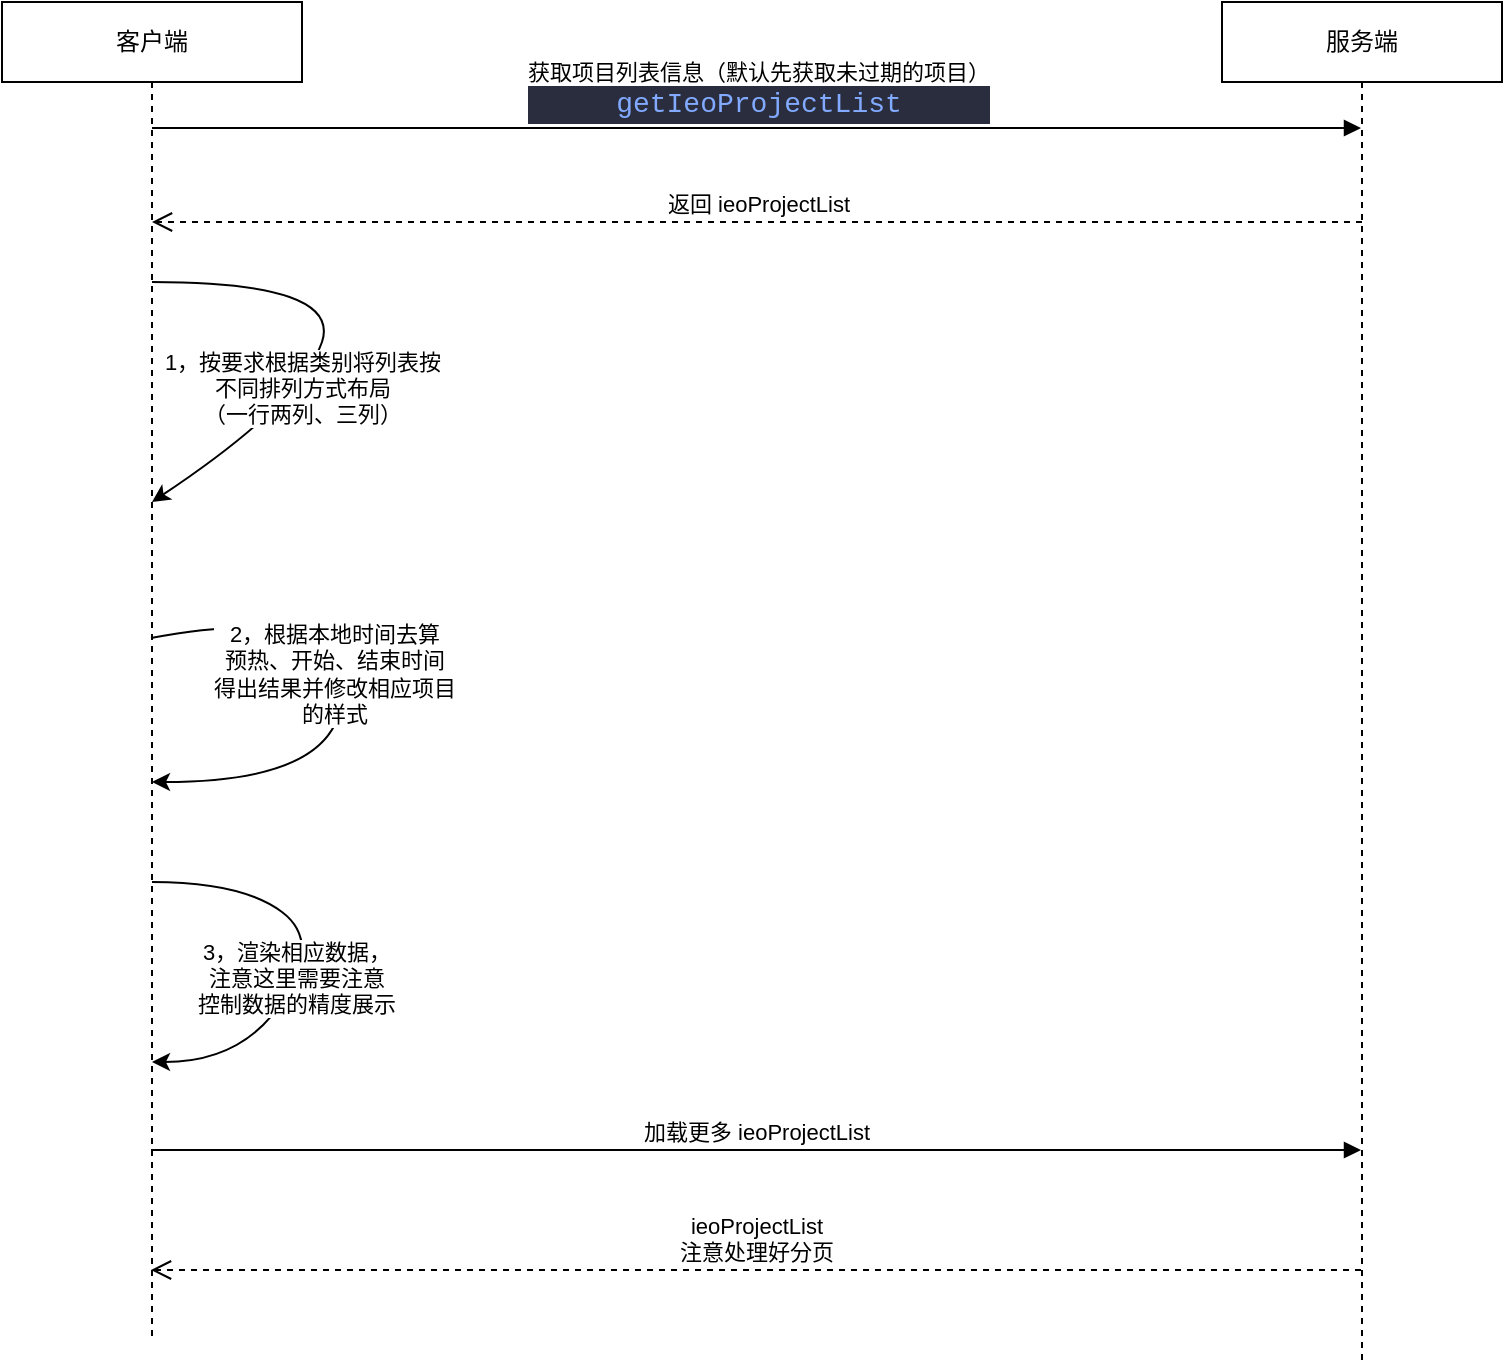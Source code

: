 <mxfile>
    <diagram id="x3dIp-WBaOKdCzWE7eGN" name="首页">
        <mxGraphModel dx="1105" dy="582" grid="1" gridSize="10" guides="1" tooltips="1" connect="1" arrows="1" fold="1" page="1" pageScale="1" pageWidth="1000" pageHeight="1000" math="0" shadow="0">
            <root>
                <mxCell id="9qg0BQNLhJDkC5Bfl_Td-0"/>
                <mxCell id="9qg0BQNLhJDkC5Bfl_Td-1" parent="9qg0BQNLhJDkC5Bfl_Td-0"/>
                <mxCell id="9qg0BQNLhJDkC5Bfl_Td-4" value="客户端" style="shape=umlLifeline;perimeter=lifelinePerimeter;whiteSpace=wrap;html=1;container=1;collapsible=0;recursiveResize=0;outlineConnect=0;" parent="9qg0BQNLhJDkC5Bfl_Td-1" vertex="1">
                    <mxGeometry x="40" y="40" width="150" height="670" as="geometry"/>
                </mxCell>
                <mxCell id="9qg0BQNLhJDkC5Bfl_Td-5" value="服务端" style="shape=umlLifeline;perimeter=lifelinePerimeter;whiteSpace=wrap;html=1;container=1;collapsible=0;recursiveResize=0;outlineConnect=0;" parent="9qg0BQNLhJDkC5Bfl_Td-1" vertex="1">
                    <mxGeometry x="650" y="40" width="140" height="680" as="geometry"/>
                </mxCell>
                <mxCell id="HYHatkNMr7k8Sd-X-3Vb-0" value="返回 ieoProjectList&lt;br&gt;" style="html=1;verticalAlign=bottom;endArrow=open;dashed=1;endSize=8;" parent="9qg0BQNLhJDkC5Bfl_Td-5" target="9qg0BQNLhJDkC5Bfl_Td-4" edge="1">
                    <mxGeometry relative="1" as="geometry">
                        <mxPoint x="70" y="110" as="sourcePoint"/>
                        <mxPoint x="-10" y="110" as="targetPoint"/>
                    </mxGeometry>
                </mxCell>
                <mxCell id="9qg0BQNLhJDkC5Bfl_Td-7" value="获取项目列表信息（默认先获取未过期的项目）&lt;br&gt;&lt;div style=&quot;color: rgb(191 , 199 , 213) ; background-color: rgb(41 , 45 , 62) ; font-family: &amp;#34;consolas&amp;#34; , &amp;#34;courier new&amp;#34; , monospace ; font-size: 14px ; line-height: 19px&quot;&gt;&lt;span style=&quot;color: rgb(130 , 170 , 255)&quot;&gt;getIeoProjectList&lt;/span&gt;&lt;br&gt;&lt;/div&gt;" style="html=1;verticalAlign=bottom;endArrow=block;" parent="9qg0BQNLhJDkC5Bfl_Td-1" source="9qg0BQNLhJDkC5Bfl_Td-4" target="9qg0BQNLhJDkC5Bfl_Td-5" edge="1">
                    <mxGeometry width="80" relative="1" as="geometry">
                        <mxPoint x="110" y="103" as="sourcePoint"/>
                        <mxPoint x="689.5" y="103" as="targetPoint"/>
                        <Array as="points">
                            <mxPoint x="450" y="103"/>
                        </Array>
                    </mxGeometry>
                </mxCell>
                <mxCell id="HYHatkNMr7k8Sd-X-3Vb-6" value="" style="curved=1;endArrow=classic;html=1;" parent="9qg0BQNLhJDkC5Bfl_Td-1" source="9qg0BQNLhJDkC5Bfl_Td-4" target="9qg0BQNLhJDkC5Bfl_Td-4" edge="1">
                    <mxGeometry width="50" height="50" relative="1" as="geometry">
                        <mxPoint x="120" y="270" as="sourcePoint"/>
                        <mxPoint x="170" y="220" as="targetPoint"/>
                        <Array as="points">
                            <mxPoint x="210" y="180"/>
                            <mxPoint x="190" y="240"/>
                            <mxPoint x="115" y="290"/>
                        </Array>
                    </mxGeometry>
                </mxCell>
                <mxCell id="HYHatkNMr7k8Sd-X-3Vb-7" value="1，按要求根据类别将列表按&lt;br&gt;不同排列方式布局&lt;br&gt;（一行两列、三列）" style="edgeLabel;html=1;align=center;verticalAlign=middle;resizable=0;points=[];" parent="HYHatkNMr7k8Sd-X-3Vb-6" vertex="1" connectable="0">
                    <mxGeometry x="0.218" y="-2" relative="1" as="geometry">
                        <mxPoint as="offset"/>
                    </mxGeometry>
                </mxCell>
                <mxCell id="HYHatkNMr7k8Sd-X-3Vb-8" value="" style="curved=1;endArrow=classic;html=1;" parent="9qg0BQNLhJDkC5Bfl_Td-1" target="9qg0BQNLhJDkC5Bfl_Td-4" edge="1">
                    <mxGeometry width="50" height="50" relative="1" as="geometry">
                        <mxPoint x="114.5" y="358" as="sourcePoint"/>
                        <mxPoint x="114.5" y="418" as="targetPoint"/>
                        <Array as="points">
                            <mxPoint x="210" y="340"/>
                            <mxPoint x="210" y="430"/>
                        </Array>
                    </mxGeometry>
                </mxCell>
                <mxCell id="HYHatkNMr7k8Sd-X-3Vb-9" value="2，根据本地时间去算&lt;br&gt;预热、开始、结束时间&lt;br&gt;得出结果并修改相应项目&lt;br&gt;的样式" style="edgeLabel;html=1;align=center;verticalAlign=middle;resizable=0;points=[];" parent="HYHatkNMr7k8Sd-X-3Vb-8" vertex="1" connectable="0">
                    <mxGeometry x="-0.057" y="-4" relative="1" as="geometry">
                        <mxPoint as="offset"/>
                    </mxGeometry>
                </mxCell>
                <mxCell id="xkSai3OP9BfNO1yUOCUT-0" value="加载更多 ieoProjectList" style="html=1;verticalAlign=bottom;endArrow=block;" parent="9qg0BQNLhJDkC5Bfl_Td-1" edge="1">
                    <mxGeometry width="80" relative="1" as="geometry">
                        <mxPoint x="114.5" y="614" as="sourcePoint"/>
                        <mxPoint x="719.5" y="614" as="targetPoint"/>
                        <Array as="points">
                            <mxPoint x="500" y="614"/>
                        </Array>
                    </mxGeometry>
                </mxCell>
                <mxCell id="xkSai3OP9BfNO1yUOCUT-2" value="ieoProjectList&lt;br&gt;注意处理好分页" style="html=1;verticalAlign=bottom;endArrow=open;dashed=1;endSize=8;" parent="9qg0BQNLhJDkC5Bfl_Td-1" edge="1">
                    <mxGeometry relative="1" as="geometry">
                        <mxPoint x="719.5" y="674" as="sourcePoint"/>
                        <mxPoint x="114.5" y="674" as="targetPoint"/>
                        <Array as="points">
                            <mxPoint x="370" y="674"/>
                        </Array>
                    </mxGeometry>
                </mxCell>
                <mxCell id="xkSai3OP9BfNO1yUOCUT-9" value="" style="curved=1;endArrow=classic;html=1;" parent="9qg0BQNLhJDkC5Bfl_Td-1" source="9qg0BQNLhJDkC5Bfl_Td-4" target="9qg0BQNLhJDkC5Bfl_Td-4" edge="1">
                    <mxGeometry width="50" height="50" relative="1" as="geometry">
                        <mxPoint x="310" y="370" as="sourcePoint"/>
                        <mxPoint x="370" y="430" as="targetPoint"/>
                        <Array as="points">
                            <mxPoint x="160" y="480"/>
                            <mxPoint x="200" y="510"/>
                            <mxPoint x="160" y="570"/>
                        </Array>
                    </mxGeometry>
                </mxCell>
                <mxCell id="xkSai3OP9BfNO1yUOCUT-10" value="3，渲染相应数据，&lt;br&gt;注意这里需要注意&lt;br&gt;控制数据的精度展示" style="edgeLabel;html=1;align=center;verticalAlign=middle;resizable=0;points=[];" parent="xkSai3OP9BfNO1yUOCUT-9" vertex="1" connectable="0">
                    <mxGeometry x="0.104" y="-1" relative="1" as="geometry">
                        <mxPoint as="offset"/>
                    </mxGeometry>
                </mxCell>
            </root>
        </mxGraphModel>
    </diagram>
    <diagram id="J8HiMVwURyJq4OZQfR-8" name="我的订单">
        <mxGraphModel dx="1105" dy="582" grid="1" gridSize="10" guides="1" tooltips="1" connect="1" arrows="1" fold="1" page="1" pageScale="1" pageWidth="1000" pageHeight="1000" math="0" shadow="0">
            <root>
                <mxCell id="HEFfBTimHKnH7kaCmEbo-0"/>
                <mxCell id="HEFfBTimHKnH7kaCmEbo-1" parent="HEFfBTimHKnH7kaCmEbo-0"/>
                <mxCell id="cto_GToitXMS-avAsyEd-0" value="客户端" style="shape=umlLifeline;perimeter=lifelinePerimeter;whiteSpace=wrap;html=1;container=1;collapsible=0;recursiveResize=0;outlineConnect=0;" parent="HEFfBTimHKnH7kaCmEbo-1" vertex="1">
                    <mxGeometry x="60" y="40" width="110" height="520" as="geometry"/>
                </mxCell>
                <mxCell id="_Z4oUDuGtv597s1cze0l-0" value="服务端" style="shape=umlLifeline;perimeter=lifelinePerimeter;whiteSpace=wrap;html=1;container=1;collapsible=0;recursiveResize=0;outlineConnect=0;" parent="HEFfBTimHKnH7kaCmEbo-1" vertex="1">
                    <mxGeometry x="650" y="40" width="100" height="300" as="geometry"/>
                </mxCell>
                <mxCell id="_Z4oUDuGtv597s1cze0l-1" value="获取订单列表&lt;br&gt;注意做好分页" style="html=1;verticalAlign=bottom;endArrow=block;" parent="HEFfBTimHKnH7kaCmEbo-1" source="cto_GToitXMS-avAsyEd-0" target="_Z4oUDuGtv597s1cze0l-0" edge="1">
                    <mxGeometry width="80" relative="1" as="geometry">
                        <mxPoint x="120" y="130" as="sourcePoint"/>
                        <mxPoint x="200" y="130" as="targetPoint"/>
                        <Array as="points">
                            <mxPoint x="260" y="120"/>
                        </Array>
                    </mxGeometry>
                </mxCell>
                <mxCell id="_Z4oUDuGtv597s1cze0l-2" value="按要求渲染好数据" style="html=1;verticalAlign=bottom;endArrow=open;dashed=1;endSize=8;" parent="HEFfBTimHKnH7kaCmEbo-1" source="_Z4oUDuGtv597s1cze0l-0" target="cto_GToitXMS-avAsyEd-0" edge="1">
                    <mxGeometry relative="1" as="geometry">
                        <mxPoint x="260" y="180" as="sourcePoint"/>
                        <mxPoint x="180" y="180" as="targetPoint"/>
                    </mxGeometry>
                </mxCell>
            </root>
        </mxGraphModel>
    </diagram>
    <diagram id="X9JalXWDjFINuAVfom3N" name="项目详情">
        <mxGraphModel dx="1105" dy="582" grid="1" gridSize="10" guides="1" tooltips="1" connect="1" arrows="1" fold="1" page="1" pageScale="1" pageWidth="1000" pageHeight="1000" math="0" shadow="0">
            <root>
                <mxCell id="5xtzbNKDW63M2faFPe1I-0"/>
                <mxCell id="5xtzbNKDW63M2faFPe1I-1" parent="5xtzbNKDW63M2faFPe1I-0"/>
                <mxCell id="kteX8N9hrofMNwEwoC8T-0" value="客户端" style="shape=umlLifeline;perimeter=lifelinePerimeter;whiteSpace=wrap;html=1;container=1;collapsible=0;recursiveResize=0;outlineConnect=0;" parent="5xtzbNKDW63M2faFPe1I-1" vertex="1">
                    <mxGeometry x="40" y="40" width="90" height="840" as="geometry"/>
                </mxCell>
                <mxCell id="kteX8N9hrofMNwEwoC8T-1" value="服务端" style="shape=umlLifeline;perimeter=lifelinePerimeter;whiteSpace=wrap;html=1;container=1;collapsible=0;recursiveResize=0;outlineConnect=0;" parent="5xtzbNKDW63M2faFPe1I-1" vertex="1">
                    <mxGeometry x="610" y="40" width="100" height="840" as="geometry"/>
                </mxCell>
                <mxCell id="kteX8N9hrofMNwEwoC8T-2" value="根据项目 ID 获取相应的详情&lt;br&gt;从 querystring 中获取" style="html=1;verticalAlign=bottom;endArrow=block;" parent="5xtzbNKDW63M2faFPe1I-1" source="kteX8N9hrofMNwEwoC8T-0" target="kteX8N9hrofMNwEwoC8T-1" edge="1">
                    <mxGeometry width="80" relative="1" as="geometry">
                        <mxPoint x="130" y="120" as="sourcePoint"/>
                        <mxPoint x="210" y="120" as="targetPoint"/>
                        <Array as="points">
                            <mxPoint x="250" y="120"/>
                        </Array>
                    </mxGeometry>
                </mxCell>
                <mxCell id="kteX8N9hrofMNwEwoC8T-3" value="project detail&lt;br&gt;" style="html=1;verticalAlign=bottom;endArrow=open;dashed=1;endSize=8;" parent="5xtzbNKDW63M2faFPe1I-1" edge="1">
                    <mxGeometry relative="1" as="geometry">
                        <mxPoint x="659.5" y="169" as="sourcePoint"/>
                        <mxPoint x="84.5" y="169" as="targetPoint"/>
                    </mxGeometry>
                </mxCell>
                <mxCell id="kteX8N9hrofMNwEwoC8T-4" value="" style="curved=1;endArrow=classic;html=1;" parent="5xtzbNKDW63M2faFPe1I-1" edge="1">
                    <mxGeometry width="50" height="50" relative="1" as="geometry">
                        <mxPoint x="84.5" y="191" as="sourcePoint"/>
                        <mxPoint x="84.5" y="261" as="targetPoint"/>
                        <Array as="points">
                            <mxPoint x="140" y="191"/>
                            <mxPoint x="180" y="261"/>
                        </Array>
                    </mxGeometry>
                </mxCell>
                <mxCell id="kteX8N9hrofMNwEwoC8T-6" value="按要求渲染数据&lt;br&gt;注意：按时间&lt;br&gt;计算项目的状态" style="edgeLabel;html=1;align=center;verticalAlign=middle;resizable=0;points=[];" parent="kteX8N9hrofMNwEwoC8T-4" vertex="1" connectable="0">
                    <mxGeometry x="-0.319" y="-3" relative="1" as="geometry">
                        <mxPoint as="offset"/>
                    </mxGeometry>
                </mxCell>
                <mxCell id="kteX8N9hrofMNwEwoC8T-7" value="从 project detail 中再请求&lt;br&gt;获取用户对应的余额" style="html=1;verticalAlign=bottom;endArrow=block;" parent="5xtzbNKDW63M2faFPe1I-1" edge="1">
                    <mxGeometry width="80" relative="1" as="geometry">
                        <mxPoint x="89.5" y="310" as="sourcePoint"/>
                        <mxPoint x="659.5" y="310" as="targetPoint"/>
                    </mxGeometry>
                </mxCell>
                <mxCell id="H6QDwIAfdkkKyCM1l5LK-2" value="balance" style="html=1;verticalAlign=bottom;endArrow=open;dashed=1;endSize=8;" parent="5xtzbNKDW63M2faFPe1I-1" edge="1">
                    <mxGeometry relative="1" as="geometry">
                        <mxPoint x="659.5" y="388" as="sourcePoint"/>
                        <mxPoint x="84.5" y="388" as="targetPoint"/>
                        <Array as="points">
                            <mxPoint x="470" y="388"/>
                        </Array>
                    </mxGeometry>
                </mxCell>
                <mxCell id="H6QDwIAfdkkKyCM1l5LK-6" value="购买表单的业务处理&lt;br&gt;各种判断：&lt;br&gt;1，限额&lt;br&gt;2，计算当前余额是否能支付&lt;br&gt;3，各种弹窗提示" style="html=1;verticalAlign=bottom;startArrow=oval;startFill=1;endArrow=block;startSize=8;" parent="5xtzbNKDW63M2faFPe1I-1" edge="1">
                    <mxGeometry x="0.142" width="60" relative="1" as="geometry">
                        <mxPoint x="84.5" y="560" as="sourcePoint"/>
                        <mxPoint x="84.5" y="680" as="targetPoint"/>
                        <Array as="points">
                            <mxPoint x="240" y="560"/>
                            <mxPoint x="240" y="680"/>
                        </Array>
                        <mxPoint y="1" as="offset"/>
                    </mxGeometry>
                </mxCell>
                <mxCell id="H6QDwIAfdkkKyCM1l5LK-7" value="提交订单" style="html=1;verticalAlign=bottom;endArrow=block;" parent="5xtzbNKDW63M2faFPe1I-1" edge="1">
                    <mxGeometry width="80" relative="1" as="geometry">
                        <mxPoint x="84.5" y="753" as="sourcePoint"/>
                        <mxPoint x="659.5" y="753" as="targetPoint"/>
                        <Array as="points">
                            <mxPoint x="220" y="753"/>
                        </Array>
                    </mxGeometry>
                </mxCell>
                <mxCell id="H6QDwIAfdkkKyCM1l5LK-8" value="提交订单成功后，再获取一次 project detail 和 balance， 相当于刷新页面" style="html=1;verticalAlign=bottom;endArrow=block;" parent="5xtzbNKDW63M2faFPe1I-1" edge="1">
                    <mxGeometry width="80" relative="1" as="geometry">
                        <mxPoint x="84.5" y="793" as="sourcePoint"/>
                        <mxPoint x="659.5" y="793" as="targetPoint"/>
                        <Array as="points">
                            <mxPoint x="470" y="793"/>
                        </Array>
                    </mxGeometry>
                </mxCell>
                <mxCell id="H6QDwIAfdkkKyCM1l5LK-9" value="获取币百科的信息" style="html=1;verticalAlign=bottom;endArrow=block;" parent="5xtzbNKDW63M2faFPe1I-1" source="kteX8N9hrofMNwEwoC8T-0" target="kteX8N9hrofMNwEwoC8T-1" edge="1">
                    <mxGeometry width="80" relative="1" as="geometry">
                        <mxPoint x="130" y="450" as="sourcePoint"/>
                        <mxPoint x="210" y="450" as="targetPoint"/>
                        <Array as="points">
                            <mxPoint x="220" y="440"/>
                        </Array>
                    </mxGeometry>
                </mxCell>
                <mxCell id="H6QDwIAfdkkKyCM1l5LK-10" value="获取到的数据，按原先的币百科的方式去渲染即可" style="html=1;verticalAlign=bottom;endArrow=open;dashed=1;endSize=8;" parent="5xtzbNKDW63M2faFPe1I-1" source="kteX8N9hrofMNwEwoC8T-1" target="kteX8N9hrofMNwEwoC8T-0" edge="1">
                    <mxGeometry relative="1" as="geometry">
                        <mxPoint x="400" y="490" as="sourcePoint"/>
                        <mxPoint x="320" y="490" as="targetPoint"/>
                        <Array as="points">
                            <mxPoint x="290" y="490"/>
                        </Array>
                    </mxGeometry>
                </mxCell>
                <mxCell id="O5SBRCbLoorAnY5nlfl8-4" style="edgeStyle=none;html=1;exitX=0;exitY=0.5;exitDx=0;exitDy=0;exitPerimeter=0;dashed=1;" edge="1" parent="5xtzbNKDW63M2faFPe1I-1" source="O5SBRCbLoorAnY5nlfl8-2">
                    <mxGeometry relative="1" as="geometry">
                        <mxPoint x="420" y="430" as="targetPoint"/>
                    </mxGeometry>
                </mxCell>
                <mxCell id="O5SBRCbLoorAnY5nlfl8-2" value="币百科注意事项&lt;br&gt;需要把原先的比百科的展开收起代码带过来，且人员介绍的部分是设计稿没有的，需要重做。焯！" style="shape=note2;boundedLbl=1;whiteSpace=wrap;html=1;size=25;verticalAlign=top;align=center;" vertex="1" parent="5xtzbNKDW63M2faFPe1I-1">
                    <mxGeometry x="700" y="350" width="110" height="120" as="geometry"/>
                </mxCell>
            </root>
        </mxGraphModel>
    </diagram>
</mxfile>